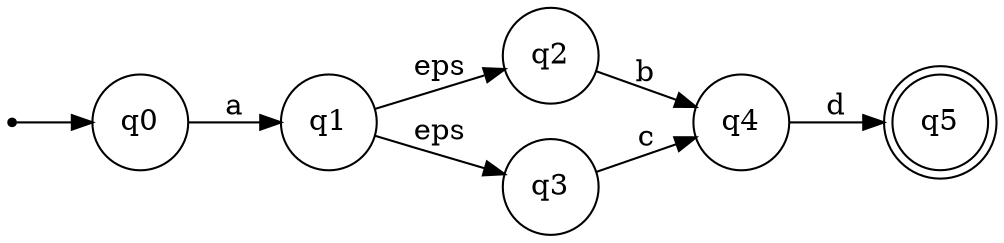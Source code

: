 digraph MergePathsNFA {
  rankdir=LR;
  start [shape=point];
  node [shape=doublecircle]; q5;
  node [shape=circle];
  start -> q0;
  q0 -> q1 [label="a"];
  q1 -> q2 [label="eps"];
  q1 -> q3 [label="eps"];
  q2 -> q4 [label="b"];
  q3 -> q4 [label="c"];
  q4 -> q5 [label="d"];
}